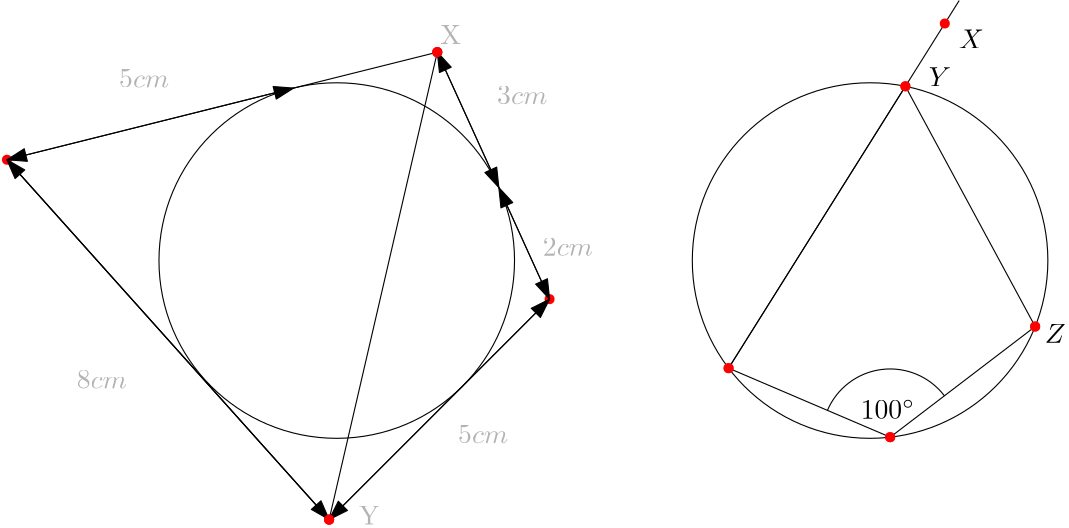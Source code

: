 <?xml version="1.0"?>
<!DOCTYPE ipe SYSTEM "ipe.dtd">
<ipe version="70218" creator="Ipe 7.2.26">
<info created="D:20230912191800" modified="D:20230915081622"/>
<ipestyle name="basic">
<symbol name="arrow/arc(spx)">
<path stroke="sym-stroke" fill="sym-stroke" pen="sym-pen">
0 0 m
-1 0.333 l
-1 -0.333 l
h
</path>
</symbol>
<symbol name="arrow/farc(spx)">
<path stroke="sym-stroke" fill="white" pen="sym-pen">
0 0 m
-1 0.333 l
-1 -0.333 l
h
</path>
</symbol>
<symbol name="arrow/ptarc(spx)">
<path stroke="sym-stroke" fill="sym-stroke" pen="sym-pen">
0 0 m
-1 0.333 l
-0.8 0 l
-1 -0.333 l
h
</path>
</symbol>
<symbol name="arrow/fptarc(spx)">
<path stroke="sym-stroke" fill="white" pen="sym-pen">
0 0 m
-1 0.333 l
-0.8 0 l
-1 -0.333 l
h
</path>
</symbol>
<symbol name="mark/disk(sx)" transformations="translations">
<path fill="sym-stroke">
0.6 0 0 0.6 0 0 e
</path>
</symbol>
<symbol name="mark/circle(sx)" transformations="translations">
<path fill="sym-stroke">
0.6 0 0 0.6 0 0 e
0.4 0 0 0.4 0 0 e
</path>
</symbol>
<symbol name="mark/fdisk(sfx)" transformations="translations">
<group>
<path fill="sym-fill">
0.5 0 0 0.5 0 0 e
</path>
<path fill="sym-stroke" fillrule="eofill">
0.6 0 0 0.6 0 0 e
0.4 0 0 0.4 0 0 e
</path>
</group>
</symbol>
<symbol name="mark/box(sx)" transformations="translations">
<path fill="sym-stroke" fillrule="eofill">
-0.6 -0.6 m
0.6 -0.6 l
0.6 0.6 l
-0.6 0.6 l
h
-0.4 -0.4 m
0.4 -0.4 l
0.4 0.4 l
-0.4 0.4 l
h
</path>
</symbol>
<symbol name="mark/square(sx)" transformations="translations">
<path fill="sym-stroke">
-0.6 -0.6 m
0.6 -0.6 l
0.6 0.6 l
-0.6 0.6 l
h
</path>
</symbol>
<symbol name="mark/fsquare(sfx)" transformations="translations">
<group>
<path fill="sym-fill">
-0.5 -0.5 m
0.5 -0.5 l
0.5 0.5 l
-0.5 0.5 l
h
</path>
<path fill="sym-stroke" fillrule="eofill">
-0.6 -0.6 m
0.6 -0.6 l
0.6 0.6 l
-0.6 0.6 l
h
-0.4 -0.4 m
0.4 -0.4 l
0.4 0.4 l
-0.4 0.4 l
h
</path>
</group>
</symbol>
<symbol name="mark/cross(sx)" transformations="translations">
<group>
<path fill="sym-stroke">
-0.43 -0.57 m
0.57 0.43 l
0.43 0.57 l
-0.57 -0.43 l
h
</path>
<path fill="sym-stroke">
-0.43 0.57 m
0.57 -0.43 l
0.43 -0.57 l
-0.57 0.43 l
h
</path>
</group>
</symbol>
<symbol name="arrow/fnormal(spx)">
<path stroke="sym-stroke" fill="white" pen="sym-pen">
0 0 m
-1 0.333 l
-1 -0.333 l
h
</path>
</symbol>
<symbol name="arrow/pointed(spx)">
<path stroke="sym-stroke" fill="sym-stroke" pen="sym-pen">
0 0 m
-1 0.333 l
-0.8 0 l
-1 -0.333 l
h
</path>
</symbol>
<symbol name="arrow/fpointed(spx)">
<path stroke="sym-stroke" fill="white" pen="sym-pen">
0 0 m
-1 0.333 l
-0.8 0 l
-1 -0.333 l
h
</path>
</symbol>
<symbol name="arrow/linear(spx)">
<path stroke="sym-stroke" pen="sym-pen">
-1 0.333 m
0 0 l
-1 -0.333 l
</path>
</symbol>
<symbol name="arrow/fdouble(spx)">
<path stroke="sym-stroke" fill="white" pen="sym-pen">
0 0 m
-1 0.333 l
-1 -0.333 l
h
-1 0 m
-2 0.333 l
-2 -0.333 l
h
</path>
</symbol>
<symbol name="arrow/double(spx)">
<path stroke="sym-stroke" fill="sym-stroke" pen="sym-pen">
0 0 m
-1 0.333 l
-1 -0.333 l
h
-1 0 m
-2 0.333 l
-2 -0.333 l
h
</path>
</symbol>
<symbol name="arrow/mid-normal(spx)">
<path stroke="sym-stroke" fill="sym-stroke" pen="sym-pen">
0.5 0 m
-0.5 0.333 l
-0.5 -0.333 l
h
</path>
</symbol>
<symbol name="arrow/mid-fnormal(spx)">
<path stroke="sym-stroke" fill="white" pen="sym-pen">
0.5 0 m
-0.5 0.333 l
-0.5 -0.333 l
h
</path>
</symbol>
<symbol name="arrow/mid-pointed(spx)">
<path stroke="sym-stroke" fill="sym-stroke" pen="sym-pen">
0.5 0 m
-0.5 0.333 l
-0.3 0 l
-0.5 -0.333 l
h
</path>
</symbol>
<symbol name="arrow/mid-fpointed(spx)">
<path stroke="sym-stroke" fill="white" pen="sym-pen">
0.5 0 m
-0.5 0.333 l
-0.3 0 l
-0.5 -0.333 l
h
</path>
</symbol>
<symbol name="arrow/mid-double(spx)">
<path stroke="sym-stroke" fill="sym-stroke" pen="sym-pen">
1 0 m
0 0.333 l
0 -0.333 l
h
0 0 m
-1 0.333 l
-1 -0.333 l
h
</path>
</symbol>
<symbol name="arrow/mid-fdouble(spx)">
<path stroke="sym-stroke" fill="white" pen="sym-pen">
1 0 m
0 0.333 l
0 -0.333 l
h
0 0 m
-1 0.333 l
-1 -0.333 l
h
</path>
</symbol>
<anglesize name="22.5 deg" value="22.5"/>
<anglesize name="30 deg" value="30"/>
<anglesize name="45 deg" value="45"/>
<anglesize name="60 deg" value="60"/>
<anglesize name="90 deg" value="90"/>
<arrowsize name="large" value="10"/>
<arrowsize name="small" value="5"/>
<arrowsize name="tiny" value="3"/>
<color name="blue" value="0 0 1"/>
<color name="brown" value="0.647 0.165 0.165"/>
<color name="darkblue" value="0 0 0.545"/>
<color name="darkcyan" value="0 0.545 0.545"/>
<color name="darkgray" value="0.663"/>
<color name="darkgreen" value="0 0.392 0"/>
<color name="darkmagenta" value="0.545 0 0.545"/>
<color name="darkorange" value="1 0.549 0"/>
<color name="darkred" value="0.545 0 0"/>
<color name="gold" value="1 0.843 0"/>
<color name="gray" value="0.745"/>
<color name="green" value="0 1 0"/>
<color name="lightblue" value="0.678 0.847 0.902"/>
<color name="lightcyan" value="0.878 1 1"/>
<color name="lightgray" value="0.827"/>
<color name="lightgreen" value="0.565 0.933 0.565"/>
<color name="lightyellow" value="1 1 0.878"/>
<color name="navy" value="0 0 0.502"/>
<color name="orange" value="1 0.647 0"/>
<color name="pink" value="1 0.753 0.796"/>
<color name="purple" value="0.627 0.125 0.941"/>
<color name="red" value="1 0 0"/>
<color name="seagreen" value="0.18 0.545 0.341"/>
<color name="turquoise" value="0.251 0.878 0.816"/>
<color name="violet" value="0.933 0.51 0.933"/>
<color name="yellow" value="1 1 0"/>
<dashstyle name="dash dot dotted" value="[4 2 1 2 1 2] 0"/>
<dashstyle name="dash dotted" value="[4 2 1 2] 0"/>
<dashstyle name="dashed" value="[4] 0"/>
<dashstyle name="dotted" value="[1 3] 0"/>
<gridsize name="10 pts (~3.5 mm)" value="10"/>
<gridsize name="14 pts (~5 mm)" value="14"/>
<gridsize name="16 pts (~6 mm)" value="16"/>
<gridsize name="20 pts (~7 mm)" value="20"/>
<gridsize name="28 pts (~10 mm)" value="28"/>
<gridsize name="32 pts (~12 mm)" value="32"/>
<gridsize name="4 pts" value="4"/>
<gridsize name="56 pts (~20 mm)" value="56"/>
<gridsize name="8 pts (~3 mm)" value="8"/>
<opacity name="10%" value="0.1"/>
<opacity name="30%" value="0.3"/>
<opacity name="50%" value="0.5"/>
<opacity name="75%" value="0.75"/>
<pen name="fat" value="1.2"/>
<pen name="heavier" value="0.8"/>
<pen name="ultrafat" value="2"/>
<symbolsize name="large" value="5"/>
<symbolsize name="small" value="2"/>
<symbolsize name="tiny" value="1.1"/>
<textsize name="Huge" value="\Huge"/>
<textsize name="LARGE" value="\LARGE"/>
<textsize name="Large" value="\Large"/>
<textsize name="footnote" value="\footnotesize"/>
<textsize name="huge" value="\huge"/>
<textsize name="large" value="\large"/>
<textsize name="script" value="\scriptsize"/>
<textsize name="small" value="\small"/>
<textsize name="tiny" value="\tiny"/>
<textstyle name="center" begin="\begin{center}" end="\end{center}"/>
<textstyle name="item" begin="\begin{itemize}\item{}" end="\end{itemize}"/>
<textstyle name="itemize" begin="\begin{itemize}" end="\end{itemize}"/>
<tiling name="falling" angle="-60" step="4" width="1"/>
<tiling name="rising" angle="30" step="4" width="1"/>
</ipestyle>
<page>
<layer name="alpha"/>
<view layers="alpha" active="alpha"/>
<path layer="alpha" matrix="1 0 0 1 64 0" stroke="black" opacity="30%" stroke-opacity="opaque">
64 0 0 64 128 640 e
</path>
<path matrix="1 0 0 1 64 0" stroke="black">
64 0 0 64 320 640 e
</path>
<path matrix="1 0 0 1 64 0" stroke="black" opacity="30%" stroke-opacity="opaque">
125.255 546.745 m
9.26976 676.287 l
</path>
<path matrix="1 0 0 1 64 0" stroke="black" opacity="30%" stroke-opacity="opaque">
9.26976 676.287 m
125.255 546.745 l
204.616 626.107 l
164.201 715.02 l
h
</path>
<path matrix="1 0 0 1 64 0" stroke="black">
269.061 601.255 m
327.231 576.41 l
379.43 616.249 l
332.71 702.725 l
269.061 601.255 l
</path>
<use matrix="1 0 0 1 64 0" name="mark/disk(sx)" pos="9.26976 676.287" size="normal" stroke="red"/>
<use matrix="1 0 0 1 64 0" name="mark/disk(sx)" pos="164.201 715.02" size="normal" stroke="red"/>
<use matrix="1 0 0 1 64 0" name="mark/disk(sx)" pos="204.616 626.107" size="normal" stroke="red"/>
<use matrix="1 0 0 1 64 0" name="mark/disk(sx)" pos="125.255 546.745" size="normal" stroke="red"/>
<use matrix="1 0 0 1 64 0" name="mark/disk(sx)" pos="269.061 601.255" size="normal" stroke="red"/>
<use matrix="1 0 0 1 64 0" name="mark/disk(sx)" pos="327.231 576.41" size="normal" stroke="red"/>
<use matrix="1 0 0 1 64 0" name="mark/disk(sx)" pos="379.43 616.249" size="normal" stroke="red"/>
<use matrix="1 0 0 1 64 0" name="mark/disk(sx)" pos="332.71 702.725" size="normal" stroke="red"/>
<path stroke="black" opacity="30%" stroke-opacity="opaque">
228.201 715.02 m
189.255 546.745 l
</path>
<use name="mark/disk(sx)" pos="228.201 715.02" size="normal" stroke="red"/>
<use name="mark/disk(sx)" pos="189.255 546.745" size="normal" stroke="red"/>
<text transformations="translations" pos="235.675 574.242" stroke="black" type="label" width="18.04" height="6.42" depth="0" valign="baseline" style="math" opacity="30%">5cm</text>
<text transformations="translations" pos="266.187 641.691" stroke="black" type="label" width="18.04" height="6.42" depth="0" valign="baseline" style="math" opacity="30%">2cm</text>
<text transformations="translations" pos="98.3691 593.915" stroke="black" type="label" width="18.04" height="6.42" depth="0" valign="baseline" style="math" opacity="30%">8cm</text>
<path stroke="black" arrow="normal/normal" rarrow="normal/normal" opacity="30%" stroke-opacity="opaque">
73.2698 676.287 m
189.255 546.745 l
</path>
<path stroke="black" arrow="normal/normal" rarrow="normal/normal" opacity="30%" stroke-opacity="opaque">
189.255 546.745 m
268.616 626.107 l
</path>
<path stroke="black" arrow="normal/normal" rarrow="normal/normal" opacity="30%" stroke-opacity="opaque">
250.348 666.297 m
268.616 626.107 l
</path>
<text transformations="translations" pos="249.726 696.292" stroke="black" type="label" width="18.04" height="6.42" depth="0" valign="baseline" style="math" opacity="30%">3cm</text>
<path stroke="black" arrow="normal/normal" rarrow="normal/normal" opacity="30%" stroke-opacity="opaque">
228.201 715.02 m
250.348 666.297 l
</path>
<path stroke="black" arrow="normal/normal" rarrow="normal/normal" opacity="30%" stroke-opacity="opaque">
73.2698 676.287 m
176.458 702.084 l
</path>
<text transformations="translations" pos="113.625 702.314" stroke="black" type="label" width="18.04" height="6.42" depth="0" valign="baseline" style="math" opacity="30%">5cm</text>
<use name="mark/disk(sx)" pos="228.201 715.02" size="normal" stroke="red"/>
<use name="mark/disk(sx)" pos="189.255 546.745" size="normal" stroke="red"/>
<text matrix="1 0 0 1 -1.60591 -9.23399" transformations="translations" pos="230.857 727.205" stroke="black" type="label" width="7.472" height="6.808" depth="0" valign="baseline" opacity="30%">X</text>
<text matrix="1 0 0 1 -3.21182 1.20443" transformations="translations" pos="203.155 543.73" stroke="black" type="label" width="7.472" height="6.808" depth="0" valign="baseline" opacity="30%">Y</text>
<path stroke="black">
333.061 601.255 m
416.075 733.598 l
</path>
<text matrix="1 0 0 1 -2.81035 -6.02217" transformations="translations" pos="383.418 589.097" stroke="black" type="label" width="19.524" height="6.86" depth="0" valign="baseline" style="math">100^\circ</text>
<use name="mark/disk(sx)" pos="396.71 702.725" size="normal" stroke="red"/>
<use name="mark/disk(sx)" pos="333.061 601.255" size="normal" stroke="red"/>
<use name="mark/disk(sx)" pos="391.231 576.41" size="normal" stroke="red"/>
<use name="mark/disk(sx)" pos="443.43 616.249" size="normal" stroke="red"/>
<use name="mark/disk(sx)" pos="410.895 725.339" size="normal" stroke="red"/>
<text matrix="1 0 0 1 -14.0517 -15.2562" transformations="translations" pos="429.99 731.622" stroke="black" type="label" width="9.036" height="6.808" depth="0" valign="baseline" style="math">X</text>
<text matrix="1 0 0 1 -4.41626 -5.62069" transformations="translations" pos="409.514 708.336" stroke="black" type="label" width="7.998" height="6.808" depth="0" valign="baseline" style="math">Y</text>
<text matrix="1 0 0 1 -8.02956 8.43104" transformations="translations" pos="454.881 601.944" stroke="black" type="label" width="7.513" height="6.808" depth="0" valign="baseline" style="math">Z</text>
<path stroke="black">
368.642 586.058 m
24.5635 0 0 -24.5635 391.231 576.41 410.757 591.313 a
</path>
</page>
</ipe>
